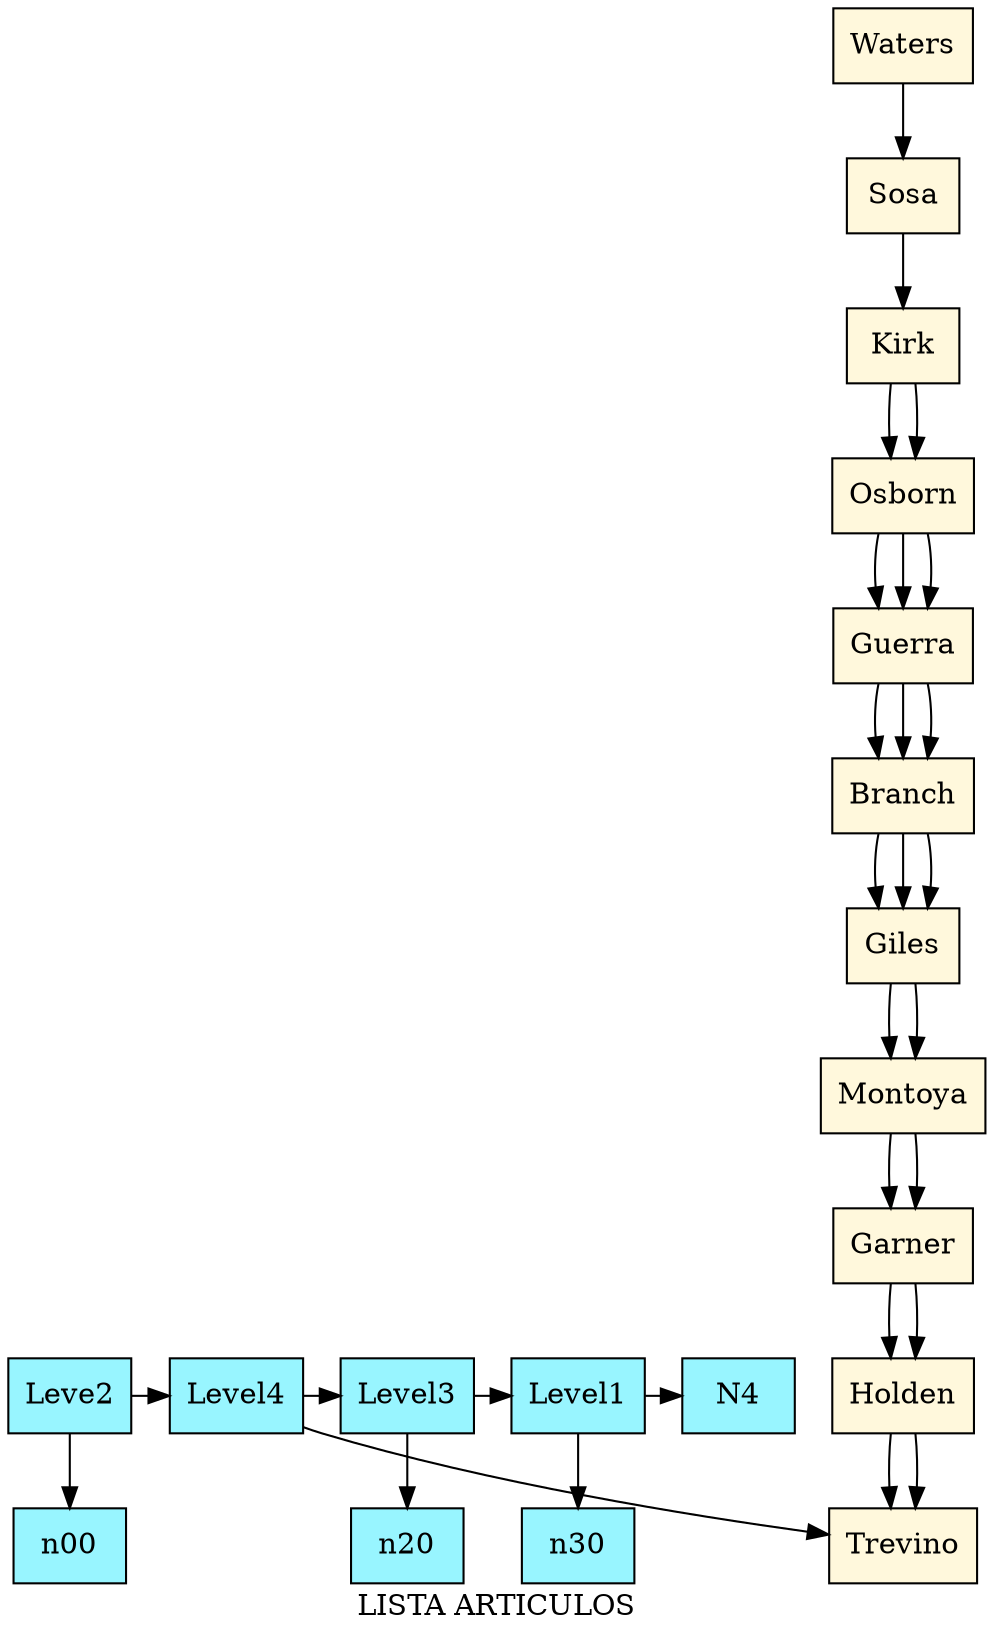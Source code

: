 digraph G{
bgcolor = "none"
label="LISTA ARTICULOS";
node[shape=box, color=black, style=filled fillcolor=cadetblue1]
 N0[label="Leve2", ];
n0[label="Waters",color=black, style=filled fillcolor=cornsilk];
n1[label="Flores",color=black, style=filled fillcolor=cornsilk];

n0 -> n1;
 N0 -> n00
 N1[label="Level4", ];
n1[label="Sosa",color=black, style=filled fillcolor=cornsilk];
n2[label="Wolf",color=black, style=filled fillcolor=cornsilk];
n3[label="Camacho",color=black, style=filled fillcolor=cornsilk];
n4[label="Albert",color=black, style=filled fillcolor=cornsilk];
n5[label="Henson",color=black, style=filled fillcolor=cornsilk];
n6[label="Snow",color=black, style=filled fillcolor=cornsilk];

n1 -> n2;
n2 -> n3;
n3 -> n4;
n4 -> n5;
n5 -> n6;
 N1 -> n10
 N2[label="Level3", ];
n2[label="Kirk",color=black, style=filled fillcolor=cornsilk];
n3[label="Delacruz",color=black, style=filled fillcolor=cornsilk];
n4[label="Petty",color=black, style=filled fillcolor=cornsilk];
n5[label="Washington",color=black, style=filled fillcolor=cornsilk];
n6[label="Justice",color=black, style=filled fillcolor=cornsilk];
n7[label="Noel",color=black, style=filled fillcolor=cornsilk];
n8[label="Blair",color=black, style=filled fillcolor=cornsilk];
n9[label="Farrell",color=black, style=filled fillcolor=cornsilk];
n10[label="Sykes",color=black, style=filled fillcolor=cornsilk];

n2 -> n3;
n3 -> n4;
n4 -> n5;
n5 -> n6;
n6 -> n7;
n7 -> n8;
n8 -> n9;
n9 -> n10;
 N2 -> n20
 N3[label="Level1", ];
n3[label="Osborn",color=black, style=filled fillcolor=cornsilk];
n4[label="Guerra",color=black, style=filled fillcolor=cornsilk];
n5[label="Branch",color=black, style=filled fillcolor=cornsilk];
n6[label="Giles",color=black, style=filled fillcolor=cornsilk];
n7[label="Montoya",color=black, style=filled fillcolor=cornsilk];
n8[label="Garner",color=black, style=filled fillcolor=cornsilk];
n9[label="Holden",color=black, style=filled fillcolor=cornsilk];
n10[label="Trevino",color=black, style=filled fillcolor=cornsilk];

n3 -> n4;
n4 -> n5;
n5 -> n6;
n6 -> n7;
n7 -> n8;
n8 -> n9;
n9 -> n10;
 N3 -> n30

{rank=same;
 N0 -> N1
 N1 -> N2
 N2 -> N3
 N3 -> N4
}
}